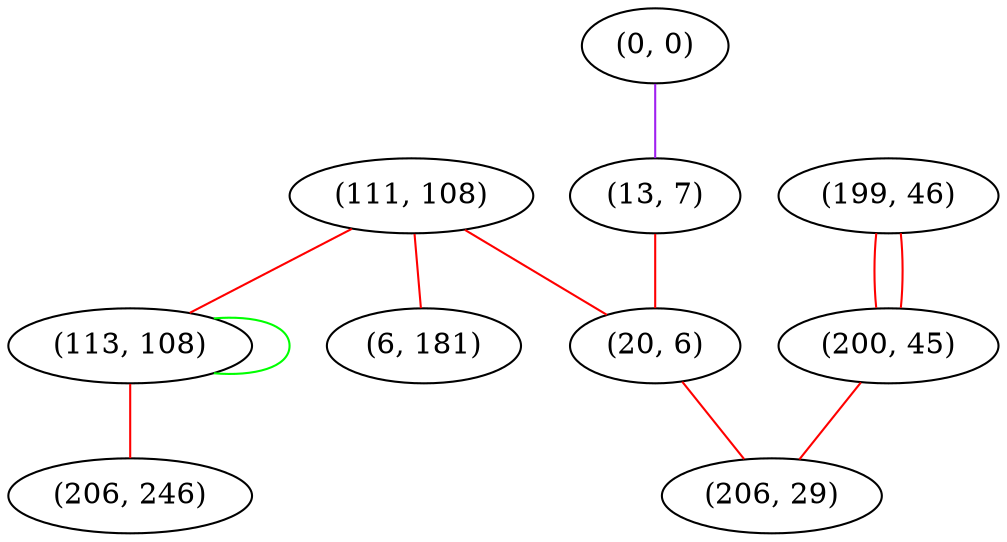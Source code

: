 graph "" {
"(111, 108)";
"(199, 46)";
"(0, 0)";
"(200, 45)";
"(6, 181)";
"(13, 7)";
"(20, 6)";
"(113, 108)";
"(206, 29)";
"(206, 246)";
"(111, 108)" -- "(113, 108)"  [color=red, key=0, weight=1];
"(111, 108)" -- "(6, 181)"  [color=red, key=0, weight=1];
"(111, 108)" -- "(20, 6)"  [color=red, key=0, weight=1];
"(199, 46)" -- "(200, 45)"  [color=red, key=0, weight=1];
"(199, 46)" -- "(200, 45)"  [color=red, key=1, weight=1];
"(0, 0)" -- "(13, 7)"  [color=purple, key=0, weight=4];
"(200, 45)" -- "(206, 29)"  [color=red, key=0, weight=1];
"(13, 7)" -- "(20, 6)"  [color=red, key=0, weight=1];
"(20, 6)" -- "(206, 29)"  [color=red, key=0, weight=1];
"(113, 108)" -- "(113, 108)"  [color=green, key=0, weight=2];
"(113, 108)" -- "(206, 246)"  [color=red, key=0, weight=1];
}
